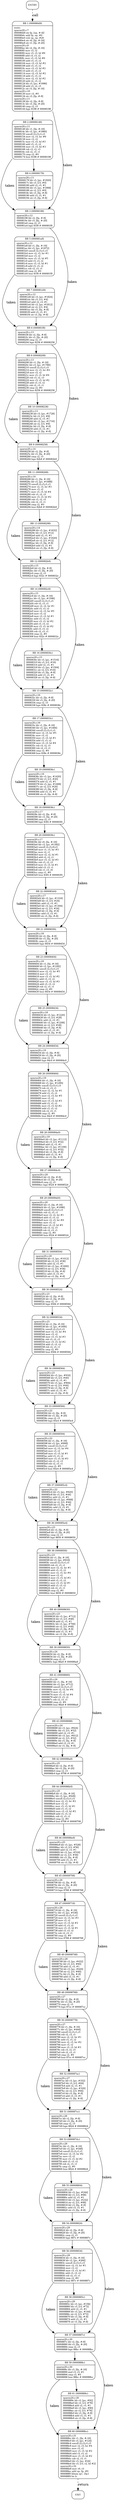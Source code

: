 digraph main{
node [shape=Mrecord, labeljust=l, fontsize=10];
	"0" [label="ENTRY"]
	"0" -> "1" [label="call", style=dashed, weight=2];
	"1" [label="{BB 1 (000080d8) | main:\lsparse20.c:7\l000080d8    str fp, [sp, #-4]!\l000080dc    add fp, sp, #0\l000080e0    sub sp, sp, #20\l000080e4    str r0, [fp, #-16]\l000080e8    str r1, [fp, #-20]\lsparse20.c:9\l000080ec    ldr r2, [fp, #-16]\l000080f0    mov r3, r2\l000080f4    mov r3, r3, lsl #6\l000080f8    add r3, r3, r2\l000080fc    mov r3, r3, lsl #6\l00008100    add r3, r3, r2\l00008104    mov r3, r3, lsl #2\l00008108    add r3, r3, r2\l0000810c    mov r3, r3, lsl #2\l00008110    add r3, r3, r2\l00008114    mov r2, r3, lsl #2\l00008118    add r3, r3, r2\l0000811c    mov r2, r3, lsl #2\l00008120    add r2, r3, r2\l00008124    ldr r3, [pc, #1996]\l00008128    add r3, r2, r3\l0000812c    str r3, [fp, #-16]\lsparse20.c:10\l00008130    mov r3, #0\l00008134    str r3, [fp, #-8]\lsparse20.c:11\l00008138    ldr r2, [fp, #-8]\l0000813c    ldr r3, [fp, #-20]\l00008140    cmp r2, r3\l00008144    bge 8198    # 00008198\l }"]
	"1" -> "2" [weight=4];
	"1" -> "3" [label="taken", weight=3];
	"2" [label="{BB 2 (00008148) | sparse20.c:11\l00008148    ldr r1, [fp, #-16]\l0000814c    ldr r3, [pc, #1960]\l00008150    umull r2,r3,r1,r3\l00008154    mov r2, r3, lsr #6\l00008158    mov r3, r2\l0000815c    mov r3, r3, lsl #3\l00008160    add r3, r3, r2\l00008164    mov r3, r3, lsl #3\l00008168    rsb r3, r2, r3\l0000816c    rsb r2, r3, r1\l00008170    cmp r2, #0\l00008174    bne 8198    # 00008198\l }"]
	"2" -> "4" [weight=4];
	"2" -> "3" [label="taken", weight=3];
	"3" [label="{BB 3 (00008198) | sparse20.c:12\l00008198    ldr r2, [fp, #-8]\l0000819c    ldr r3, [fp, #-20]\l000081a0    cmp r2, r3\l000081a4    bge 81f8    # 000081f8\l }"]
	"3" -> "5" [weight=4];
	"3" -> "6" [label="taken", weight=3];
	"4" [label="{BB 4 (00008178) | sparse20.c:11\l00008178    ldr r3, [pc, #1920]\l0000817c    ldr r3, [r3, #0]\l00008180    add r2, r3, #1\l00008184    ldr r3, [pc, #1908]\l00008188    str r2, [r3, #0]\l0000818c    ldr r3, [fp, #-8]\l00008190    add r3, r3, #1\l00008194    str r3, [fp, #-8]\l }"]
	"4" -> "3" [weight=4];
	"5" [label="{BB 5 (000081a8) | sparse20.c:12\l000081a8    ldr r1, [fp, #-16]\l000081ac    ldr r3, [pc, #1872]\l000081b0    umull r2,r3,r1,r3\l000081b4    mov r2, r3, lsr #1\l000081b8    mov r3, r2\l000081bc    mov r3, r3, lsl #5\l000081c0    add r3, r3, r2\l000081c4    mov r3, r3, lsl #1\l000081c8    add r3, r3, r2\l000081cc    rsb r2, r3, r1\l000081d0    cmp r2, #0\l000081d4    bne 81f8    # 000081f8\l }"]
	"5" -> "7" [weight=4];
	"5" -> "6" [label="taken", weight=3];
	"6" [label="{BB 6 (000081f8) | sparse20.c:13\l000081f8    ldr r2, [fp, #-8]\l000081fc    ldr r3, [fp, #-20]\l00008200    cmp r2, r3\l00008204    bge 8258    # 00008258\l }"]
	"6" -> "8" [weight=4];
	"6" -> "9" [label="taken", weight=3];
	"7" [label="{BB 7 (000081d8) | sparse20.c:12\l000081d8    ldr r3, [pc, #1824]\l000081dc    ldr r3, [r3, #4]\l000081e0    add r2, r3, #1\l000081e4    ldr r3, [pc, #1812]\l000081e8    str r2, [r3, #4]\l000081ec    ldr r3, [fp, #-8]\l000081f0    add r3, r3, #1\l000081f4    str r3, [fp, #-8]\l }"]
	"7" -> "6" [weight=4];
	"8" [label="{BB 8 (00008208) | sparse20.c:13\l00008208    ldr r1, [fp, #-16]\l0000820c    ldr r3, [pc, #1780]\l00008210    umull r2,r3,r1,r3\l00008214    mov r2, r3, lsr #4\l00008218    mov r3, r2\l0000821c    mov r3, r3, lsl #4\l00008220    rsb r3, r2, r3\l00008224    mov r3, r3, lsl #2\l00008228    add r3, r3, r2\l0000822c    rsb r2, r3, r1\l00008230    cmp r2, #0\l00008234    bne 8258    # 00008258\l }"]
	"8" -> "10" [weight=4];
	"8" -> "9" [label="taken", weight=3];
	"9" [label="{BB 9 (00008258) | sparse20.c:14\l00008258    ldr r2, [fp, #-8]\l0000825c    ldr r3, [fp, #-20]\l00008260    cmp r2, r3\l00008264    bge 82b8    # 000082b8\l }"]
	"9" -> "11" [weight=4];
	"9" -> "12" [label="taken", weight=3];
	"10" [label="{BB 10 (00008238) | sparse20.c:13\l00008238    ldr r3, [pc, #1728]\l0000823c    ldr r3, [r3, #8]\l00008240    add r2, r3, #1\l00008244    ldr r3, [pc, #1716]\l00008248    str r2, [r3, #8]\l0000824c    ldr r3, [fp, #-8]\l00008250    add r3, r3, #1\l00008254    str r3, [fp, #-8]\l }"]
	"10" -> "9" [weight=4];
	"11" [label="{BB 11 (00008268) | sparse20.c:14\l00008268    ldr r1, [fp, #-16]\l0000826c    ldr r3, [pc, #1688]\l00008270    umull r2,r3,r1,r3\l00008274    mov r2, r3, lsr #3\l00008278    mov r3, r2\l0000827c    mov r3, r3, lsl #4\l00008280    rsb r3, r2, r3\l00008284    mov r3, r3, lsl #2\l00008288    rsb r3, r2, r3\l0000828c    rsb r2, r3, r1\l00008290    cmp r2, #0\l00008294    bne 82b8    # 000082b8\l }"]
	"11" -> "13" [weight=4];
	"11" -> "12" [label="taken", weight=3];
	"12" [label="{BB 12 (000082b8) | sparse20.c:15\l000082b8    ldr r2, [fp, #-8]\l000082bc    ldr r3, [fp, #-20]\l000082c0    cmp r2, r3\l000082c4    bge 832c    # 0000832c\l }"]
	"12" -> "14" [weight=4];
	"12" -> "15" [label="taken", weight=3];
	"13" [label="{BB 13 (00008298) | sparse20.c:14\l00008298    ldr r3, [pc, #1632]\l0000829c    ldr r3, [r3, #12]\l000082a0    add r2, r3, #1\l000082a4    ldr r3, [pc, #1620]\l000082a8    str r2, [r3, #12]\l000082ac    ldr r3, [fp, #-8]\l000082b0    add r3, r3, #1\l000082b4    str r3, [fp, #-8]\l }"]
	"13" -> "12" [weight=4];
	"14" [label="{BB 14 (000082c8) | sparse20.c:15\l000082c8    ldr r1, [fp, #-16]\l000082cc    ldr r3, [pc, #1596]\l000082d0    umull r2,r3,r1,r3\l000082d4    rsb r2, r3, r1\l000082d8    mov r2, r2, lsr #1\l000082dc    add r3, r3, r2\l000082e0    mov r2, r3, lsr #5\l000082e4    mov r3, r2\l000082e8    mov r3, r3, lsl #1\l000082ec    add r3, r3, r2\l000082f0    mov r3, r3, lsl #2\l000082f4    add r3, r3, r2\l000082f8    mov r3, r3, lsl #2\l000082fc    add r3, r3, r2\l00008300    rsb r2, r3, r1\l00008304    cmp r2, #0\l00008308    bne 832c    # 0000832c\l }"]
	"14" -> "16" [weight=4];
	"14" -> "15" [label="taken", weight=3];
	"15" [label="{BB 15 (0000832c) | sparse20.c:16\l0000832c    ldr r2, [fp, #-8]\l00008330    ldr r3, [fp, #-20]\l00008334    cmp r2, r3\l00008338    bge 838c    # 0000838c\l }"]
	"15" -> "17" [weight=4];
	"15" -> "18" [label="taken", weight=3];
	"16" [label="{BB 16 (0000830c) | sparse20.c:15\l0000830c    ldr r3, [pc, #1516]\l00008310    ldr r3, [r3, #16]\l00008314    add r2, r3, #1\l00008318    ldr r3, [pc, #1504]\l0000831c    str r2, [r3, #16]\l00008320    ldr r3, [fp, #-8]\l00008324    add r3, r3, #1\l00008328    str r3, [fp, #-8]\l }"]
	"16" -> "15" [weight=4];
	"17" [label="{BB 17 (0000833c) | sparse20.c:16\l0000833c    ldr r1, [fp, #-16]\l00008340    ldr r3, [pc, #1484]\l00008344    umull r2,r3,r1,r3\l00008348    mov r2, r3, lsr #5\l0000834c    mov r3, r2\l00008350    mov r3, r3, lsl #1\l00008354    add r3, r3, r2\l00008358    mov r3, r3, lsl #4\l0000835c    rsb r3, r2, r3\l00008360    rsb r2, r3, r1\l00008364    cmp r2, #0\l00008368    bne 838c    # 0000838c\l }"]
	"17" -> "19" [weight=4];
	"17" -> "18" [label="taken", weight=3];
	"18" [label="{BB 18 (0000838c) | sparse20.c:17\l0000838c    ldr r2, [fp, #-8]\l00008390    ldr r3, [fp, #-20]\l00008394    cmp r2, r3\l00008398    bge 83f4    # 000083f4\l }"]
	"18" -> "20" [weight=4];
	"18" -> "21" [label="taken", weight=3];
	"19" [label="{BB 19 (0000836c) | sparse20.c:16\l0000836c    ldr r3, [pc, #1420]\l00008370    ldr r3, [r3, #20]\l00008374    add r2, r3, #1\l00008378    ldr r3, [pc, #1408]\l0000837c    str r2, [r3, #20]\l00008380    ldr r3, [fp, #-8]\l00008384    add r3, r3, #1\l00008388    str r3, [fp, #-8]\l }"]
	"19" -> "18" [weight=4];
	"20" [label="{BB 20 (0000839c) | sparse20.c:17\l0000839c    ldr r0, [fp, #-16]\l000083a0    ldr r3, [pc, #1392]\l000083a4    umull r2,r3,r0,r3\l000083a8    mov r1, r3, lsr #3\l000083ac    mov r2, r1\l000083b0    mov r2, r2, lsl #1\l000083b4    add r2, r2, r1\l000083b8    mov r3, r2, lsl #3\l000083bc    rsb r3, r2, r3\l000083c0    mov r3, r3, lsl #1\l000083c4    add r3, r3, r1\l000083c8    rsb r1, r3, r0\l000083cc    cmp r1, #0\l000083d0    bne 83f4    # 000083f4\l }"]
	"20" -> "22" [weight=4];
	"20" -> "21" [label="taken", weight=3];
	"21" [label="{BB 21 (000083f4) | sparse20.c:18\l000083f4    ldr r2, [fp, #-8]\l000083f8    ldr r3, [fp, #-20]\l000083fc    cmp r2, r3\l00008400    bge 8454    # 00008454\l }"]
	"21" -> "23" [weight=4];
	"21" -> "24" [label="taken", weight=3];
	"22" [label="{BB 22 (000083d4) | sparse20.c:17\l000083d4    ldr r3, [pc, #1316]\l000083d8    ldr r3, [r3, #24]\l000083dc    add r2, r3, #1\l000083e0    ldr r3, [pc, #1304]\l000083e4    str r2, [r3, #24]\l000083e8    ldr r3, [fp, #-8]\l000083ec    add r3, r3, #1\l000083f0    str r3, [fp, #-8]\l }"]
	"22" -> "21" [weight=4];
	"23" [label="{BB 23 (00008404) | sparse20.c:18\l00008404    ldr r1, [fp, #-16]\l00008408    ldr r3, [pc, #1292]\l0000840c    umull r2,r3,r1,r3\l00008410    mov r2, r3, lsr #5\l00008414    mov r3, r2\l00008418    mov r3, r3, lsl #2\l0000841c    add r3, r3, r2\l00008420    mov r3, r3, lsl #3\l00008424    add r3, r3, r2\l00008428    rsb r2, r3, r1\l0000842c    cmp r2, #0\l00008430    bne 8454    # 00008454\l }"]
	"23" -> "25" [weight=4];
	"23" -> "24" [label="taken", weight=3];
	"24" [label="{BB 24 (00008454) | sparse20.c:19\l00008454    ldr r2, [fp, #-8]\l00008458    ldr r3, [fp, #-20]\l0000845c    cmp r2, r3\l00008460    bge 84c0    # 000084c0\l }"]
	"24" -> "26" [weight=4];
	"24" -> "27" [label="taken", weight=3];
	"25" [label="{BB 25 (00008434) | sparse20.c:18\l00008434    ldr r3, [pc, #1220]\l00008438    ldr r3, [r3, #28]\l0000843c    add r2, r3, #1\l00008440    ldr r3, [pc, #1208]\l00008444    str r2, [r3, #28]\l00008448    ldr r3, [fp, #-8]\l0000844c    add r3, r3, #1\l00008450    str r3, [fp, #-8]\l }"]
	"25" -> "24" [weight=4];
	"26" [label="{BB 26 (00008464) | sparse20.c:19\l00008464    ldr r1, [fp, #-16]\l00008468    ldr r3, [pc, #1200]\l0000846c    umull r2,r3,r1,r3\l00008470    rsb r2, r3, r1\l00008474    mov r2, r2, lsr #1\l00008478    add r3, r3, r2\l0000847c    mov r2, r3, lsr #5\l00008480    mov r3, r2\l00008484    mov r3, r3, lsl #3\l00008488    add r3, r3, r2\l0000848c    mov r3, r3, lsl #2\l00008490    add r3, r3, r2\l00008494    rsb r2, r3, r1\l00008498    cmp r2, #0\l0000849c    bne 84c0    # 000084c0\l }"]
	"26" -> "28" [weight=4];
	"26" -> "27" [label="taken", weight=3];
	"27" [label="{BB 27 (000084c0) | sparse20.c:20\l000084c0    ldr r2, [fp, #-8]\l000084c4    ldr r3, [fp, #-20]\l000084c8    cmp r2, r3\l000084cc    bge 8524    # 00008524\l }"]
	"27" -> "29" [weight=4];
	"27" -> "30" [label="taken", weight=3];
	"28" [label="{BB 28 (000084a0) | sparse20.c:19\l000084a0    ldr r3, [pc, #1112]\l000084a4    ldr r3, [r3, #32]\l000084a8    add r2, r3, #1\l000084ac    ldr r3, [pc, #1100]\l000084b0    str r2, [r3, #32]\l000084b4    ldr r3, [fp, #-8]\l000084b8    add r3, r3, #1\l000084bc    str r3, [fp, #-8]\l }"]
	"28" -> "27" [weight=4];
	"29" [label="{BB 29 (000084d0) | sparse20.c:20\l000084d0    ldr r1, [fp, #-16]\l000084d4    ldr r3, [pc, #1096]\l000084d8    umull r2,r3,r1,r3\l000084dc    rsb r2, r3, r1\l000084e0    mov r2, r2, lsr #1\l000084e4    add r3, r3, r2\l000084e8    mov r2, r3, lsr #4\l000084ec    mov r3, r2\l000084f0    mov r3, r3, lsl #5\l000084f4    rsb r3, r2, r3\l000084f8    rsb r2, r3, r1\l000084fc    cmp r2, #0\l00008500    bne 8524    # 00008524\l }"]
	"29" -> "31" [weight=4];
	"29" -> "30" [label="taken", weight=3];
	"30" [label="{BB 30 (00008524) | sparse20.c:21\l00008524    ldr r2, [fp, #-8]\l00008528    ldr r3, [fp, #-20]\l0000852c    cmp r2, r3\l00008530    bge 8584    # 00008584\l }"]
	"30" -> "32" [weight=4];
	"30" -> "33" [label="taken", weight=3];
	"31" [label="{BB 31 (00008504) | sparse20.c:20\l00008504    ldr r3, [pc, #1012]\l00008508    ldr r3, [r3, #36]\l0000850c    add r2, r3, #1\l00008510    ldr r3, [pc, #1000]\l00008514    str r2, [r3, #36]\l00008518    ldr r3, [fp, #-8]\l0000851c    add r3, r3, #1\l00008520    str r3, [fp, #-8]\l }"]
	"31" -> "30" [weight=4];
	"32" [label="{BB 32 (00008534) | sparse20.c:21\l00008534    ldr r1, [fp, #-16]\l00008538    ldr r3, [pc, #1000]\l0000853c    umull r2,r3,r1,r3\l00008540    mov r2, r3, lsr #4\l00008544    mov r3, r2\l00008548    mov r3, r3, lsl #3\l0000854c    rsb r3, r2, r3\l00008550    mov r3, r3, lsl #2\l00008554    add r3, r3, r2\l00008558    rsb r2, r3, r1\l0000855c    cmp r2, #0\l00008560    bne 8584    # 00008584\l }"]
	"32" -> "34" [weight=4];
	"32" -> "33" [label="taken", weight=3];
	"33" [label="{BB 33 (00008584) | sparse20.c:22\l00008584    ldr r2, [fp, #-8]\l00008588    ldr r3, [fp, #-20]\l0000858c    cmp r2, r3\l00008590    bge 85e4    # 000085e4\l }"]
	"33" -> "35" [weight=4];
	"33" -> "36" [label="taken", weight=3];
	"34" [label="{BB 34 (00008564) | sparse20.c:21\l00008564    ldr r3, [pc, #916]\l00008568    ldr r3, [r3, #40]\l0000856c    add r2, r3, #1\l00008570    ldr r3, [pc, #904]\l00008574    str r2, [r3, #40]\l00008578    ldr r3, [fp, #-8]\l0000857c    add r3, r3, #1\l00008580    str r3, [fp, #-8]\l }"]
	"34" -> "33" [weight=4];
	"35" [label="{BB 35 (00008594) | sparse20.c:22\l00008594    ldr r1, [fp, #-16]\l00008598    ldr r3, [pc, #908]\l0000859c    umull r2,r3,r1,r3\l000085a0    mov r2, r3, lsr #4\l000085a4    mov r3, r2\l000085a8    mov r3, r3, lsl #1\l000085ac    add r3, r3, r2\l000085b0    mov r3, r3, lsl #3\l000085b4    rsb r3, r2, r3\l000085b8    rsb r2, r3, r1\l000085bc    cmp r2, #0\l000085c0    bne 85e4    # 000085e4\l }"]
	"35" -> "37" [weight=4];
	"35" -> "36" [label="taken", weight=3];
	"36" [label="{BB 36 (000085e4) | sparse20.c:23\l000085e4    ldr r2, [fp, #-8]\l000085e8    ldr r3, [fp, #-20]\l000085ec    cmp r2, r3\l000085f0    bge 8650    # 00008650\l }"]
	"36" -> "38" [weight=4];
	"36" -> "39" [label="taken", weight=3];
	"37" [label="{BB 37 (000085c4) | sparse20.c:22\l000085c4    ldr r3, [pc, #820]\l000085c8    ldr r3, [r3, #44]\l000085cc    add r2, r3, #1\l000085d0    ldr r3, [pc, #808]\l000085d4    str r2, [r3, #44]\l000085d8    ldr r3, [fp, #-8]\l000085dc    add r3, r3, #1\l000085e0    str r3, [fp, #-8]\l }"]
	"37" -> "36" [weight=4];
	"38" [label="{BB 38 (000085f4) | sparse20.c:23\l000085f4    ldr r1, [fp, #-16]\l000085f8    ldr r3, [pc, #816]\l000085fc    umull r2,r3,r1,r3\l00008600    rsb r2, r3, r1\l00008604    mov r2, r2, lsr #1\l00008608    add r3, r3, r2\l0000860c    mov r2, r3, lsr #4\l00008610    mov r3, r2\l00008614    mov r3, r3, lsl #3\l00008618    add r3, r3, r2\l0000861c    mov r3, r3, lsl #1\l00008620    add r3, r3, r2\l00008624    rsb r2, r3, r1\l00008628    cmp r2, #0\l0000862c    bne 8650    # 00008650\l }"]
	"38" -> "40" [weight=4];
	"38" -> "39" [label="taken", weight=3];
	"39" [label="{BB 39 (00008650) | sparse20.c:24\l00008650    ldr r2, [fp, #-8]\l00008654    ldr r3, [fp, #-20]\l00008658    cmp r2, r3\l0000865c    bge 86a8    # 000086a8\l }"]
	"39" -> "41" [weight=4];
	"39" -> "42" [label="taken", weight=3];
	"40" [label="{BB 40 (00008630) | sparse20.c:23\l00008630    ldr r3, [pc, #712]\l00008634    ldr r3, [r3, #48]\l00008638    add r2, r3, #1\l0000863c    ldr r3, [pc, #700]\l00008640    str r2, [r3, #48]\l00008644    ldr r3, [fp, #-8]\l00008648    add r3, r3, #1\l0000864c    str r3, [fp, #-8]\l }"]
	"40" -> "39" [weight=4];
	"41" [label="{BB 41 (00008660) | sparse20.c:24\l00008660    ldr r1, [fp, #-16]\l00008664    ldr r3, [pc, #712]\l00008668    umull r2,r3,r1,r3\l0000866c    mov r2, r3, lsr #4\l00008670    mov r3, r2\l00008674    mov r3, r3, lsl #4\l00008678    add r3, r3, r2\l0000867c    rsb r2, r3, r1\l00008680    cmp r2, #0\l00008684    bne 86a8    # 000086a8\l }"]
	"41" -> "43" [weight=4];
	"41" -> "42" [label="taken", weight=3];
	"42" [label="{BB 42 (000086a8) | sparse20.c:25\l000086a8    ldr r2, [fp, #-8]\l000086ac    ldr r3, [fp, #-20]\l000086b0    cmp r2, r3\l000086b4    bge 8708    # 00008708\l }"]
	"42" -> "44" [weight=4];
	"42" -> "45" [label="taken", weight=3];
	"43" [label="{BB 43 (00008688) | sparse20.c:24\l00008688    ldr r3, [pc, #624]\l0000868c    ldr r3, [r3, #52]\l00008690    add r2, r3, #1\l00008694    ldr r3, [pc, #612]\l00008698    str r2, [r3, #52]\l0000869c    ldr r3, [fp, #-8]\l000086a0    add r3, r3, #1\l000086a4    str r3, [fp, #-8]\l }"]
	"43" -> "42" [weight=4];
	"44" [label="{BB 44 (000086b8) | sparse20.c:25\l000086b8    ldr r1, [fp, #-16]\l000086bc    ldr r3, [pc, #628]\l000086c0    umull r2,r3,r1,r3\l000086c4    mov r2, r3, lsr #2\l000086c8    mov r3, r2\l000086cc    mov r3, r3, lsl #1\l000086d0    add r3, r3, r2\l000086d4    mov r3, r3, lsl #2\l000086d8    add r3, r3, r2\l000086dc    rsb r2, r3, r1\l000086e0    cmp r2, #0\l000086e4    bne 8708    # 00008708\l }"]
	"44" -> "46" [weight=4];
	"44" -> "45" [label="taken", weight=3];
	"45" [label="{BB 45 (00008708) | sparse20.c:26\l00008708    ldr r2, [fp, #-8]\l0000870c    ldr r3, [fp, #-20]\l00008710    cmp r2, r3\l00008714    bge 8768    # 00008768\l }"]
	"45" -> "47" [weight=4];
	"45" -> "48" [label="taken", weight=3];
	"46" [label="{BB 46 (000086e8) | sparse20.c:25\l000086e8    ldr r3, [pc, #528]\l000086ec    ldr r3, [r3, #56]\l000086f0    add r2, r3, #1\l000086f4    ldr r3, [pc, #516]\l000086f8    str r2, [r3, #56]\l000086fc    ldr r3, [fp, #-8]\l00008700    add r3, r3, #1\l00008704    str r3, [fp, #-8]\l }"]
	"46" -> "45" [weight=4];
	"47" [label="{BB 47 (00008718) | sparse20.c:26\l00008718    ldr r1, [fp, #-16]\l0000871c    ldr r3, [pc, #536]\l00008720    umull r2,r3,r1,r3\l00008724    mov r2, r3, lsr #3\l00008728    mov r3, r2\l0000872c    mov r3, r3, lsl #2\l00008730    add r3, r3, r2\l00008734    mov r3, r3, lsl #1\l00008738    add r3, r3, r2\l0000873c    rsb r2, r3, r1\l00008740    cmp r2, #0\l00008744    bne 8768    # 00008768\l }"]
	"47" -> "49" [weight=4];
	"47" -> "48" [label="taken", weight=3];
	"48" [label="{BB 48 (00008768) | sparse20.c:27\l00008768    ldr r2, [fp, #-8]\l0000876c    ldr r3, [fp, #-20]\l00008770    cmp r2, r3\l00008774    bge 87cc    # 000087cc\l }"]
	"48" -> "50" [weight=4];
	"48" -> "51" [label="taken", weight=3];
	"49" [label="{BB 49 (00008748) | sparse20.c:26\l00008748    ldr r3, [pc, #432]\l0000874c    ldr r3, [r3, #60]\l00008750    add r2, r3, #1\l00008754    ldr r3, [pc, #420]\l00008758    str r2, [r3, #60]\l0000875c    ldr r3, [fp, #-8]\l00008760    add r3, r3, #1\l00008764    str r3, [fp, #-8]\l }"]
	"49" -> "48" [weight=4];
	"50" [label="{BB 50 (00008778) | sparse20.c:27\l00008778    ldr r1, [fp, #-16]\l0000877c    ldr r3, [pc, #444]\l00008780    umull r2,r3,r1,r3\l00008784    rsb r2, r3, r1\l00008788    mov r2, r2, lsr #1\l0000878c    add r3, r3, r2\l00008790    mov r2, r3, lsr #2\l00008794    mov r3, r2\l00008798    mov r3, r3, lsl #3\l0000879c    rsb r3, r2, r3\l000087a0    rsb r2, r3, r1\l000087a4    cmp r2, #0\l000087a8    bne 87cc    # 000087cc\l }"]
	"50" -> "52" [weight=4];
	"50" -> "51" [label="taken", weight=3];
	"51" [label="{BB 51 (000087cc) | sparse20.c:28\l000087cc    ldr r2, [fp, #-8]\l000087d0    ldr r3, [fp, #-20]\l000087d4    cmp r2, r3\l000087d8    bge 8824    # 00008824\l }"]
	"51" -> "53" [weight=4];
	"51" -> "54" [label="taken", weight=3];
	"52" [label="{BB 52 (000087ac) | sparse20.c:27\l000087ac    ldr r3, [pc, #332]\l000087b0    ldr r3, [r3, #64]\l000087b4    add r2, r3, #1\l000087b8    ldr r3, [pc, #320]\l000087bc    str r2, [r3, #64]\l000087c0    ldr r3, [fp, #-8]\l000087c4    add r3, r3, #1\l000087c8    str r3, [fp, #-8]\l }"]
	"52" -> "51" [weight=4];
	"53" [label="{BB 53 (000087dc) | sparse20.c:28\l000087dc    ldr r1, [fp, #-16]\l000087e0    ldr r3, [pc, #348]\l000087e4    umull r2,r3,r1,r3\l000087e8    mov r2, r3, lsr #2\l000087ec    mov r3, r2\l000087f0    mov r3, r3, lsl #2\l000087f4    add r3, r3, r2\l000087f8    rsb r2, r3, r1\l000087fc    cmp r2, #0\l00008800    bne 8824    # 00008824\l }"]
	"53" -> "55" [weight=4];
	"53" -> "54" [label="taken", weight=3];
	"54" [label="{BB 54 (00008824) | sparse20.c:29\l00008824    ldr r2, [fp, #-8]\l00008828    ldr r3, [fp, #-20]\l0000882c    cmp r2, r3\l00008830    bge 887c    # 0000887c\l }"]
	"54" -> "56" [weight=4];
	"54" -> "57" [label="taken", weight=3];
	"55" [label="{BB 55 (00008804) | sparse20.c:28\l00008804    ldr r3, [pc, #244]\l00008808    ldr r3, [r3, #68]\l0000880c    add r2, r3, #1\l00008810    ldr r3, [pc, #232]\l00008814    str r2, [r3, #68]\l00008818    ldr r3, [fp, #-8]\l0000881c    add r3, r3, #1\l00008820    str r3, [fp, #-8]\l }"]
	"55" -> "54" [weight=4];
	"56" [label="{BB 56 (00008834) | sparse20.c:29\l00008834    ldr r1, [fp, #-16]\l00008838    ldr r3, [pc, #264]\l0000883c    umull r2,r3,r1,r3\l00008840    mov r2, r3, lsr #1\l00008844    mov r3, r2\l00008848    mov r3, r3, lsl #1\l0000884c    add r3, r3, r2\l00008850    rsb r2, r3, r1\l00008854    cmp r2, #0\l00008858    bne 887c    # 0000887c\l }"]
	"56" -> "58" [weight=4];
	"56" -> "57" [label="taken", weight=3];
	"57" [label="{BB 57 (0000887c) | sparse20.c:30\l0000887c    ldr r2, [fp, #-8]\l00008880    ldr r3, [fp, #-20]\l00008884    cmp r2, r3\l00008888    bge 88bc    # 000088bc\l }"]
	"57" -> "59" [weight=4];
	"57" -> "60" [label="taken", weight=3];
	"58" [label="{BB 58 (0000885c) | sparse20.c:29\l0000885c    ldr r3, [pc, #156]\l00008860    ldr r3, [r3, #72]\l00008864    add r2, r3, #1\l00008868    ldr r3, [pc, #144]\l0000886c    str r2, [r3, #72]\l00008870    ldr r3, [fp, #-8]\l00008874    add r3, r3, #1\l00008878    str r3, [fp, #-8]\l }"]
	"58" -> "57" [weight=4];
	"59" [label="{BB 59 (0000888c) | sparse20.c:30\l0000888c    ldr r3, [fp, #-16]\l00008890    and r3, r3, #1\l00008894    cmp r3, #0\l00008898    bne 88bc    # 000088bc\l }"]
	"59" -> "61" [weight=4];
	"59" -> "60" [label="taken", weight=3];
	"60" [label="{BB 60 (000088bc) | sparse20.c:31\l000088bc    ldr r1, [fp, #-16]\l000088c0    ldr r3, [pc, #124]\l000088c4    umull r2,r3,r1,r3\l000088c8    mov r2, r3, lsr #4\l000088cc    mov r3, r2\l000088d0    mov r3, r3, lsl #2\l000088d4    add r3, r3, r2\l000088d8    mov r3, r3, lsl #2\l000088dc    rsb r2, r3, r1\l000088e0    ldr r3, [pc, #24]\l000088e4    ldr r3, [r3, r2, lsl #2]\lsparse20.c:32\l000088e8    mov r0, r3\l000088ec    add sp, fp, #0\l000088f0    ldmia sp!, \{fp\}\l000088f4    bx lr\l }"]
	"60" -> "62" [label="return", style=dashed, weight=2];
	"61" [label="{BB 61 (0000889c) | sparse20.c:30\l0000889c    ldr r3, [pc, #92]\l000088a0    ldr r3, [r3, #76]\l000088a4    add r2, r3, #1\l000088a8    ldr r3, [pc, #80]\l000088ac    str r2, [r3, #76]\l000088b0    ldr r3, [fp, #-8]\l000088b4    add r3, r3, #1\l000088b8    str r3, [fp, #-8]\l }"]
	"61" -> "60" [weight=4];
	"62" [label="EXIT"]
}
